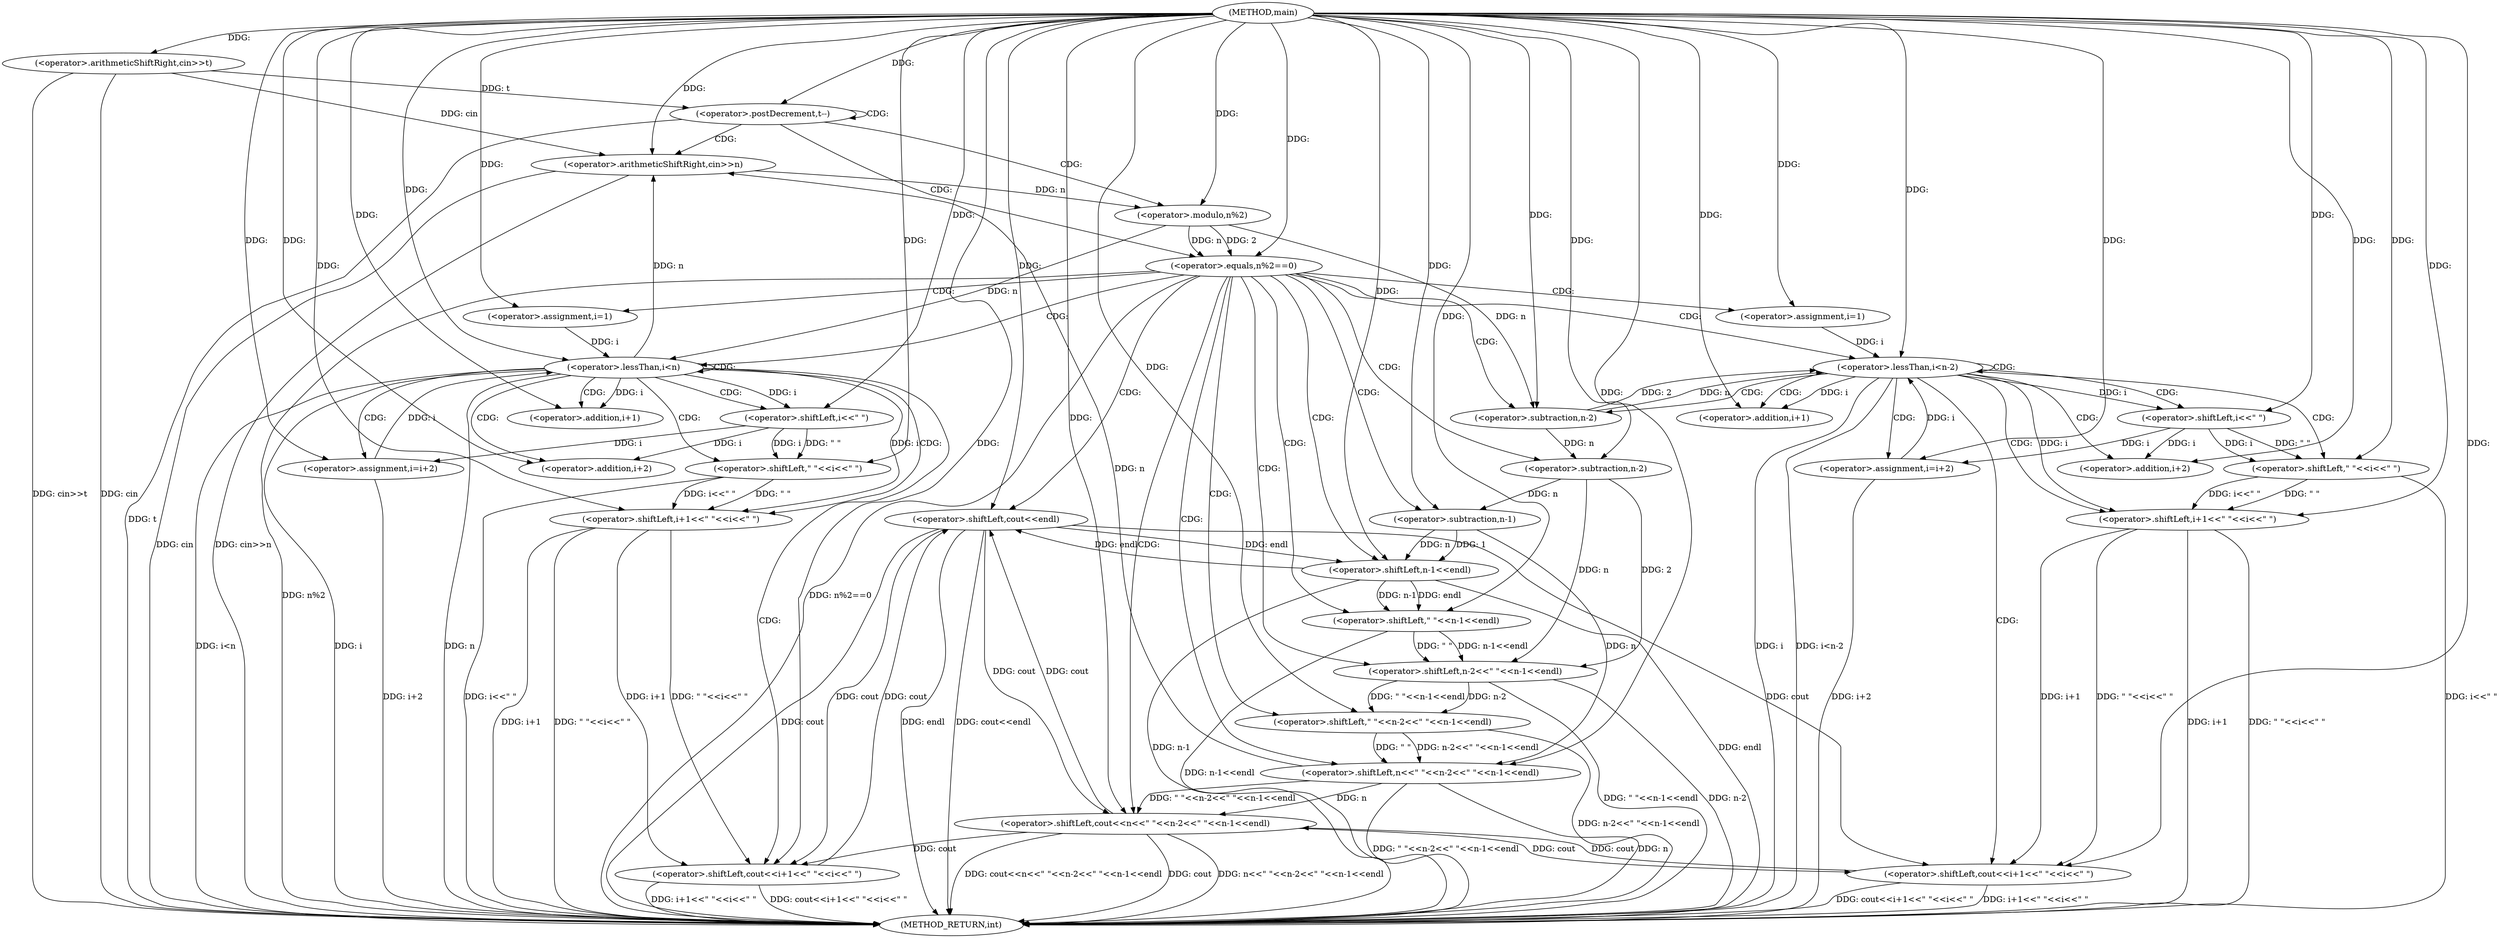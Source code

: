 digraph "main" {  
"1000101" [label = "(METHOD,main)" ]
"1000197" [label = "(METHOD_RETURN,int)" ]
"1000104" [label = "(<operator>.arithmeticShiftRight,cin>>t)" ]
"1000108" [label = "(<operator>.postDecrement,t--)" ]
"1000112" [label = "(<operator>.arithmeticShiftRight,cin>>n)" ]
"1000116" [label = "(<operator>.equals,n%2==0)" ]
"1000147" [label = "(<operator>.shiftLeft,cout<<endl)" ]
"1000117" [label = "(<operator>.modulo,n%2)" ]
"1000124" [label = "(<operator>.assignment,i=1)" ]
"1000127" [label = "(<operator>.lessThan,i<n)" ]
"1000130" [label = "(<operator>.assignment,i=i+2)" ]
"1000180" [label = "(<operator>.shiftLeft,cout<<n<<\" \"<<n-2<<\" \"<<n-1<<endl)" ]
"1000136" [label = "(<operator>.shiftLeft,cout<<i+1<<\" \"<<i<<\" \")" ]
"1000155" [label = "(<operator>.assignment,i=1)" ]
"1000158" [label = "(<operator>.lessThan,i<n-2)" ]
"1000163" [label = "(<operator>.assignment,i=i+2)" ]
"1000132" [label = "(<operator>.addition,i+2)" ]
"1000169" [label = "(<operator>.shiftLeft,cout<<i+1<<\" \"<<i<<\" \")" ]
"1000182" [label = "(<operator>.shiftLeft,n<<\" \"<<n-2<<\" \"<<n-1<<endl)" ]
"1000138" [label = "(<operator>.shiftLeft,i+1<<\" \"<<i<<\" \")" ]
"1000160" [label = "(<operator>.subtraction,n-2)" ]
"1000165" [label = "(<operator>.addition,i+2)" ]
"1000184" [label = "(<operator>.shiftLeft,\" \"<<n-2<<\" \"<<n-1<<endl)" ]
"1000139" [label = "(<operator>.addition,i+1)" ]
"1000142" [label = "(<operator>.shiftLeft,\" \"<<i<<\" \")" ]
"1000171" [label = "(<operator>.shiftLeft,i+1<<\" \"<<i<<\" \")" ]
"1000186" [label = "(<operator>.shiftLeft,n-2<<\" \"<<n-1<<endl)" ]
"1000144" [label = "(<operator>.shiftLeft,i<<\" \")" ]
"1000172" [label = "(<operator>.addition,i+1)" ]
"1000175" [label = "(<operator>.shiftLeft,\" \"<<i<<\" \")" ]
"1000187" [label = "(<operator>.subtraction,n-2)" ]
"1000190" [label = "(<operator>.shiftLeft,\" \"<<n-1<<endl)" ]
"1000177" [label = "(<operator>.shiftLeft,i<<\" \")" ]
"1000192" [label = "(<operator>.shiftLeft,n-1<<endl)" ]
"1000193" [label = "(<operator>.subtraction,n-1)" ]
  "1000104" -> "1000197"  [ label = "DDG: cin"] 
  "1000104" -> "1000197"  [ label = "DDG: cin>>t"] 
  "1000108" -> "1000197"  [ label = "DDG: t"] 
  "1000112" -> "1000197"  [ label = "DDG: cin"] 
  "1000112" -> "1000197"  [ label = "DDG: cin>>n"] 
  "1000116" -> "1000197"  [ label = "DDG: n%2"] 
  "1000116" -> "1000197"  [ label = "DDG: n%2==0"] 
  "1000158" -> "1000197"  [ label = "DDG: i"] 
  "1000158" -> "1000197"  [ label = "DDG: i<n-2"] 
  "1000180" -> "1000197"  [ label = "DDG: cout"] 
  "1000182" -> "1000197"  [ label = "DDG: n"] 
  "1000186" -> "1000197"  [ label = "DDG: n-2"] 
  "1000192" -> "1000197"  [ label = "DDG: n-1"] 
  "1000192" -> "1000197"  [ label = "DDG: endl"] 
  "1000190" -> "1000197"  [ label = "DDG: n-1<<endl"] 
  "1000186" -> "1000197"  [ label = "DDG: \" \"<<n-1<<endl"] 
  "1000184" -> "1000197"  [ label = "DDG: n-2<<\" \"<<n-1<<endl"] 
  "1000182" -> "1000197"  [ label = "DDG: \" \"<<n-2<<\" \"<<n-1<<endl"] 
  "1000180" -> "1000197"  [ label = "DDG: n<<\" \"<<n-2<<\" \"<<n-1<<endl"] 
  "1000180" -> "1000197"  [ label = "DDG: cout<<n<<\" \"<<n-2<<\" \"<<n-1<<endl"] 
  "1000171" -> "1000197"  [ label = "DDG: i+1"] 
  "1000175" -> "1000197"  [ label = "DDG: i<<\" \""] 
  "1000171" -> "1000197"  [ label = "DDG: \" \"<<i<<\" \""] 
  "1000169" -> "1000197"  [ label = "DDG: i+1<<\" \"<<i<<\" \""] 
  "1000169" -> "1000197"  [ label = "DDG: cout<<i+1<<\" \"<<i<<\" \""] 
  "1000163" -> "1000197"  [ label = "DDG: i+2"] 
  "1000127" -> "1000197"  [ label = "DDG: i"] 
  "1000127" -> "1000197"  [ label = "DDG: n"] 
  "1000127" -> "1000197"  [ label = "DDG: i<n"] 
  "1000147" -> "1000197"  [ label = "DDG: cout"] 
  "1000147" -> "1000197"  [ label = "DDG: endl"] 
  "1000147" -> "1000197"  [ label = "DDG: cout<<endl"] 
  "1000138" -> "1000197"  [ label = "DDG: i+1"] 
  "1000142" -> "1000197"  [ label = "DDG: i<<\" \""] 
  "1000138" -> "1000197"  [ label = "DDG: \" \"<<i<<\" \""] 
  "1000136" -> "1000197"  [ label = "DDG: i+1<<\" \"<<i<<\" \""] 
  "1000136" -> "1000197"  [ label = "DDG: cout<<i+1<<\" \"<<i<<\" \""] 
  "1000130" -> "1000197"  [ label = "DDG: i+2"] 
  "1000101" -> "1000104"  [ label = "DDG: "] 
  "1000104" -> "1000108"  [ label = "DDG: t"] 
  "1000101" -> "1000108"  [ label = "DDG: "] 
  "1000104" -> "1000112"  [ label = "DDG: cin"] 
  "1000101" -> "1000112"  [ label = "DDG: "] 
  "1000182" -> "1000112"  [ label = "DDG: n"] 
  "1000127" -> "1000112"  [ label = "DDG: n"] 
  "1000117" -> "1000116"  [ label = "DDG: n"] 
  "1000117" -> "1000116"  [ label = "DDG: 2"] 
  "1000101" -> "1000116"  [ label = "DDG: "] 
  "1000112" -> "1000117"  [ label = "DDG: n"] 
  "1000101" -> "1000117"  [ label = "DDG: "] 
  "1000101" -> "1000124"  [ label = "DDG: "] 
  "1000144" -> "1000130"  [ label = "DDG: i"] 
  "1000101" -> "1000130"  [ label = "DDG: "] 
  "1000180" -> "1000147"  [ label = "DDG: cout"] 
  "1000136" -> "1000147"  [ label = "DDG: cout"] 
  "1000101" -> "1000147"  [ label = "DDG: "] 
  "1000192" -> "1000147"  [ label = "DDG: endl"] 
  "1000124" -> "1000127"  [ label = "DDG: i"] 
  "1000130" -> "1000127"  [ label = "DDG: i"] 
  "1000101" -> "1000127"  [ label = "DDG: "] 
  "1000117" -> "1000127"  [ label = "DDG: n"] 
  "1000101" -> "1000155"  [ label = "DDG: "] 
  "1000101" -> "1000163"  [ label = "DDG: "] 
  "1000177" -> "1000163"  [ label = "DDG: i"] 
  "1000169" -> "1000180"  [ label = "DDG: cout"] 
  "1000147" -> "1000180"  [ label = "DDG: cout"] 
  "1000101" -> "1000180"  [ label = "DDG: "] 
  "1000182" -> "1000180"  [ label = "DDG: n"] 
  "1000182" -> "1000180"  [ label = "DDG: \" \"<<n-2<<\" \"<<n-1<<endl"] 
  "1000144" -> "1000132"  [ label = "DDG: i"] 
  "1000101" -> "1000132"  [ label = "DDG: "] 
  "1000180" -> "1000136"  [ label = "DDG: cout"] 
  "1000147" -> "1000136"  [ label = "DDG: cout"] 
  "1000101" -> "1000136"  [ label = "DDG: "] 
  "1000138" -> "1000136"  [ label = "DDG: \" \"<<i<<\" \""] 
  "1000138" -> "1000136"  [ label = "DDG: i+1"] 
  "1000155" -> "1000158"  [ label = "DDG: i"] 
  "1000163" -> "1000158"  [ label = "DDG: i"] 
  "1000101" -> "1000158"  [ label = "DDG: "] 
  "1000160" -> "1000158"  [ label = "DDG: 2"] 
  "1000160" -> "1000158"  [ label = "DDG: n"] 
  "1000193" -> "1000182"  [ label = "DDG: n"] 
  "1000101" -> "1000182"  [ label = "DDG: "] 
  "1000184" -> "1000182"  [ label = "DDG: n-2<<\" \"<<n-1<<endl"] 
  "1000184" -> "1000182"  [ label = "DDG: \" \""] 
  "1000101" -> "1000138"  [ label = "DDG: "] 
  "1000127" -> "1000138"  [ label = "DDG: i"] 
  "1000142" -> "1000138"  [ label = "DDG: \" \""] 
  "1000142" -> "1000138"  [ label = "DDG: i<<\" \""] 
  "1000117" -> "1000160"  [ label = "DDG: n"] 
  "1000101" -> "1000160"  [ label = "DDG: "] 
  "1000177" -> "1000165"  [ label = "DDG: i"] 
  "1000101" -> "1000165"  [ label = "DDG: "] 
  "1000180" -> "1000169"  [ label = "DDG: cout"] 
  "1000147" -> "1000169"  [ label = "DDG: cout"] 
  "1000101" -> "1000169"  [ label = "DDG: "] 
  "1000171" -> "1000169"  [ label = "DDG: i+1"] 
  "1000171" -> "1000169"  [ label = "DDG: \" \"<<i<<\" \""] 
  "1000101" -> "1000184"  [ label = "DDG: "] 
  "1000186" -> "1000184"  [ label = "DDG: \" \"<<n-1<<endl"] 
  "1000186" -> "1000184"  [ label = "DDG: n-2"] 
  "1000127" -> "1000139"  [ label = "DDG: i"] 
  "1000101" -> "1000139"  [ label = "DDG: "] 
  "1000101" -> "1000142"  [ label = "DDG: "] 
  "1000144" -> "1000142"  [ label = "DDG: \" \""] 
  "1000144" -> "1000142"  [ label = "DDG: i"] 
  "1000101" -> "1000171"  [ label = "DDG: "] 
  "1000158" -> "1000171"  [ label = "DDG: i"] 
  "1000175" -> "1000171"  [ label = "DDG: \" \""] 
  "1000175" -> "1000171"  [ label = "DDG: i<<\" \""] 
  "1000187" -> "1000186"  [ label = "DDG: n"] 
  "1000187" -> "1000186"  [ label = "DDG: 2"] 
  "1000190" -> "1000186"  [ label = "DDG: \" \""] 
  "1000190" -> "1000186"  [ label = "DDG: n-1<<endl"] 
  "1000101" -> "1000144"  [ label = "DDG: "] 
  "1000127" -> "1000144"  [ label = "DDG: i"] 
  "1000158" -> "1000172"  [ label = "DDG: i"] 
  "1000101" -> "1000172"  [ label = "DDG: "] 
  "1000101" -> "1000175"  [ label = "DDG: "] 
  "1000177" -> "1000175"  [ label = "DDG: \" \""] 
  "1000177" -> "1000175"  [ label = "DDG: i"] 
  "1000160" -> "1000187"  [ label = "DDG: n"] 
  "1000101" -> "1000187"  [ label = "DDG: "] 
  "1000101" -> "1000190"  [ label = "DDG: "] 
  "1000192" -> "1000190"  [ label = "DDG: n-1"] 
  "1000192" -> "1000190"  [ label = "DDG: endl"] 
  "1000101" -> "1000177"  [ label = "DDG: "] 
  "1000158" -> "1000177"  [ label = "DDG: i"] 
  "1000193" -> "1000192"  [ label = "DDG: 1"] 
  "1000193" -> "1000192"  [ label = "DDG: n"] 
  "1000147" -> "1000192"  [ label = "DDG: endl"] 
  "1000101" -> "1000192"  [ label = "DDG: "] 
  "1000187" -> "1000193"  [ label = "DDG: n"] 
  "1000101" -> "1000193"  [ label = "DDG: "] 
  "1000108" -> "1000117"  [ label = "CDG: "] 
  "1000108" -> "1000112"  [ label = "CDG: "] 
  "1000108" -> "1000116"  [ label = "CDG: "] 
  "1000108" -> "1000108"  [ label = "CDG: "] 
  "1000116" -> "1000127"  [ label = "CDG: "] 
  "1000116" -> "1000182"  [ label = "CDG: "] 
  "1000116" -> "1000186"  [ label = "CDG: "] 
  "1000116" -> "1000180"  [ label = "CDG: "] 
  "1000116" -> "1000190"  [ label = "CDG: "] 
  "1000116" -> "1000158"  [ label = "CDG: "] 
  "1000116" -> "1000155"  [ label = "CDG: "] 
  "1000116" -> "1000124"  [ label = "CDG: "] 
  "1000116" -> "1000147"  [ label = "CDG: "] 
  "1000116" -> "1000160"  [ label = "CDG: "] 
  "1000116" -> "1000193"  [ label = "CDG: "] 
  "1000116" -> "1000192"  [ label = "CDG: "] 
  "1000116" -> "1000184"  [ label = "CDG: "] 
  "1000116" -> "1000187"  [ label = "CDG: "] 
  "1000127" -> "1000127"  [ label = "CDG: "] 
  "1000127" -> "1000142"  [ label = "CDG: "] 
  "1000127" -> "1000139"  [ label = "CDG: "] 
  "1000127" -> "1000136"  [ label = "CDG: "] 
  "1000127" -> "1000144"  [ label = "CDG: "] 
  "1000127" -> "1000132"  [ label = "CDG: "] 
  "1000127" -> "1000130"  [ label = "CDG: "] 
  "1000127" -> "1000138"  [ label = "CDG: "] 
  "1000158" -> "1000165"  [ label = "CDG: "] 
  "1000158" -> "1000172"  [ label = "CDG: "] 
  "1000158" -> "1000169"  [ label = "CDG: "] 
  "1000158" -> "1000163"  [ label = "CDG: "] 
  "1000158" -> "1000158"  [ label = "CDG: "] 
  "1000158" -> "1000175"  [ label = "CDG: "] 
  "1000158" -> "1000160"  [ label = "CDG: "] 
  "1000158" -> "1000171"  [ label = "CDG: "] 
  "1000158" -> "1000177"  [ label = "CDG: "] 
}
